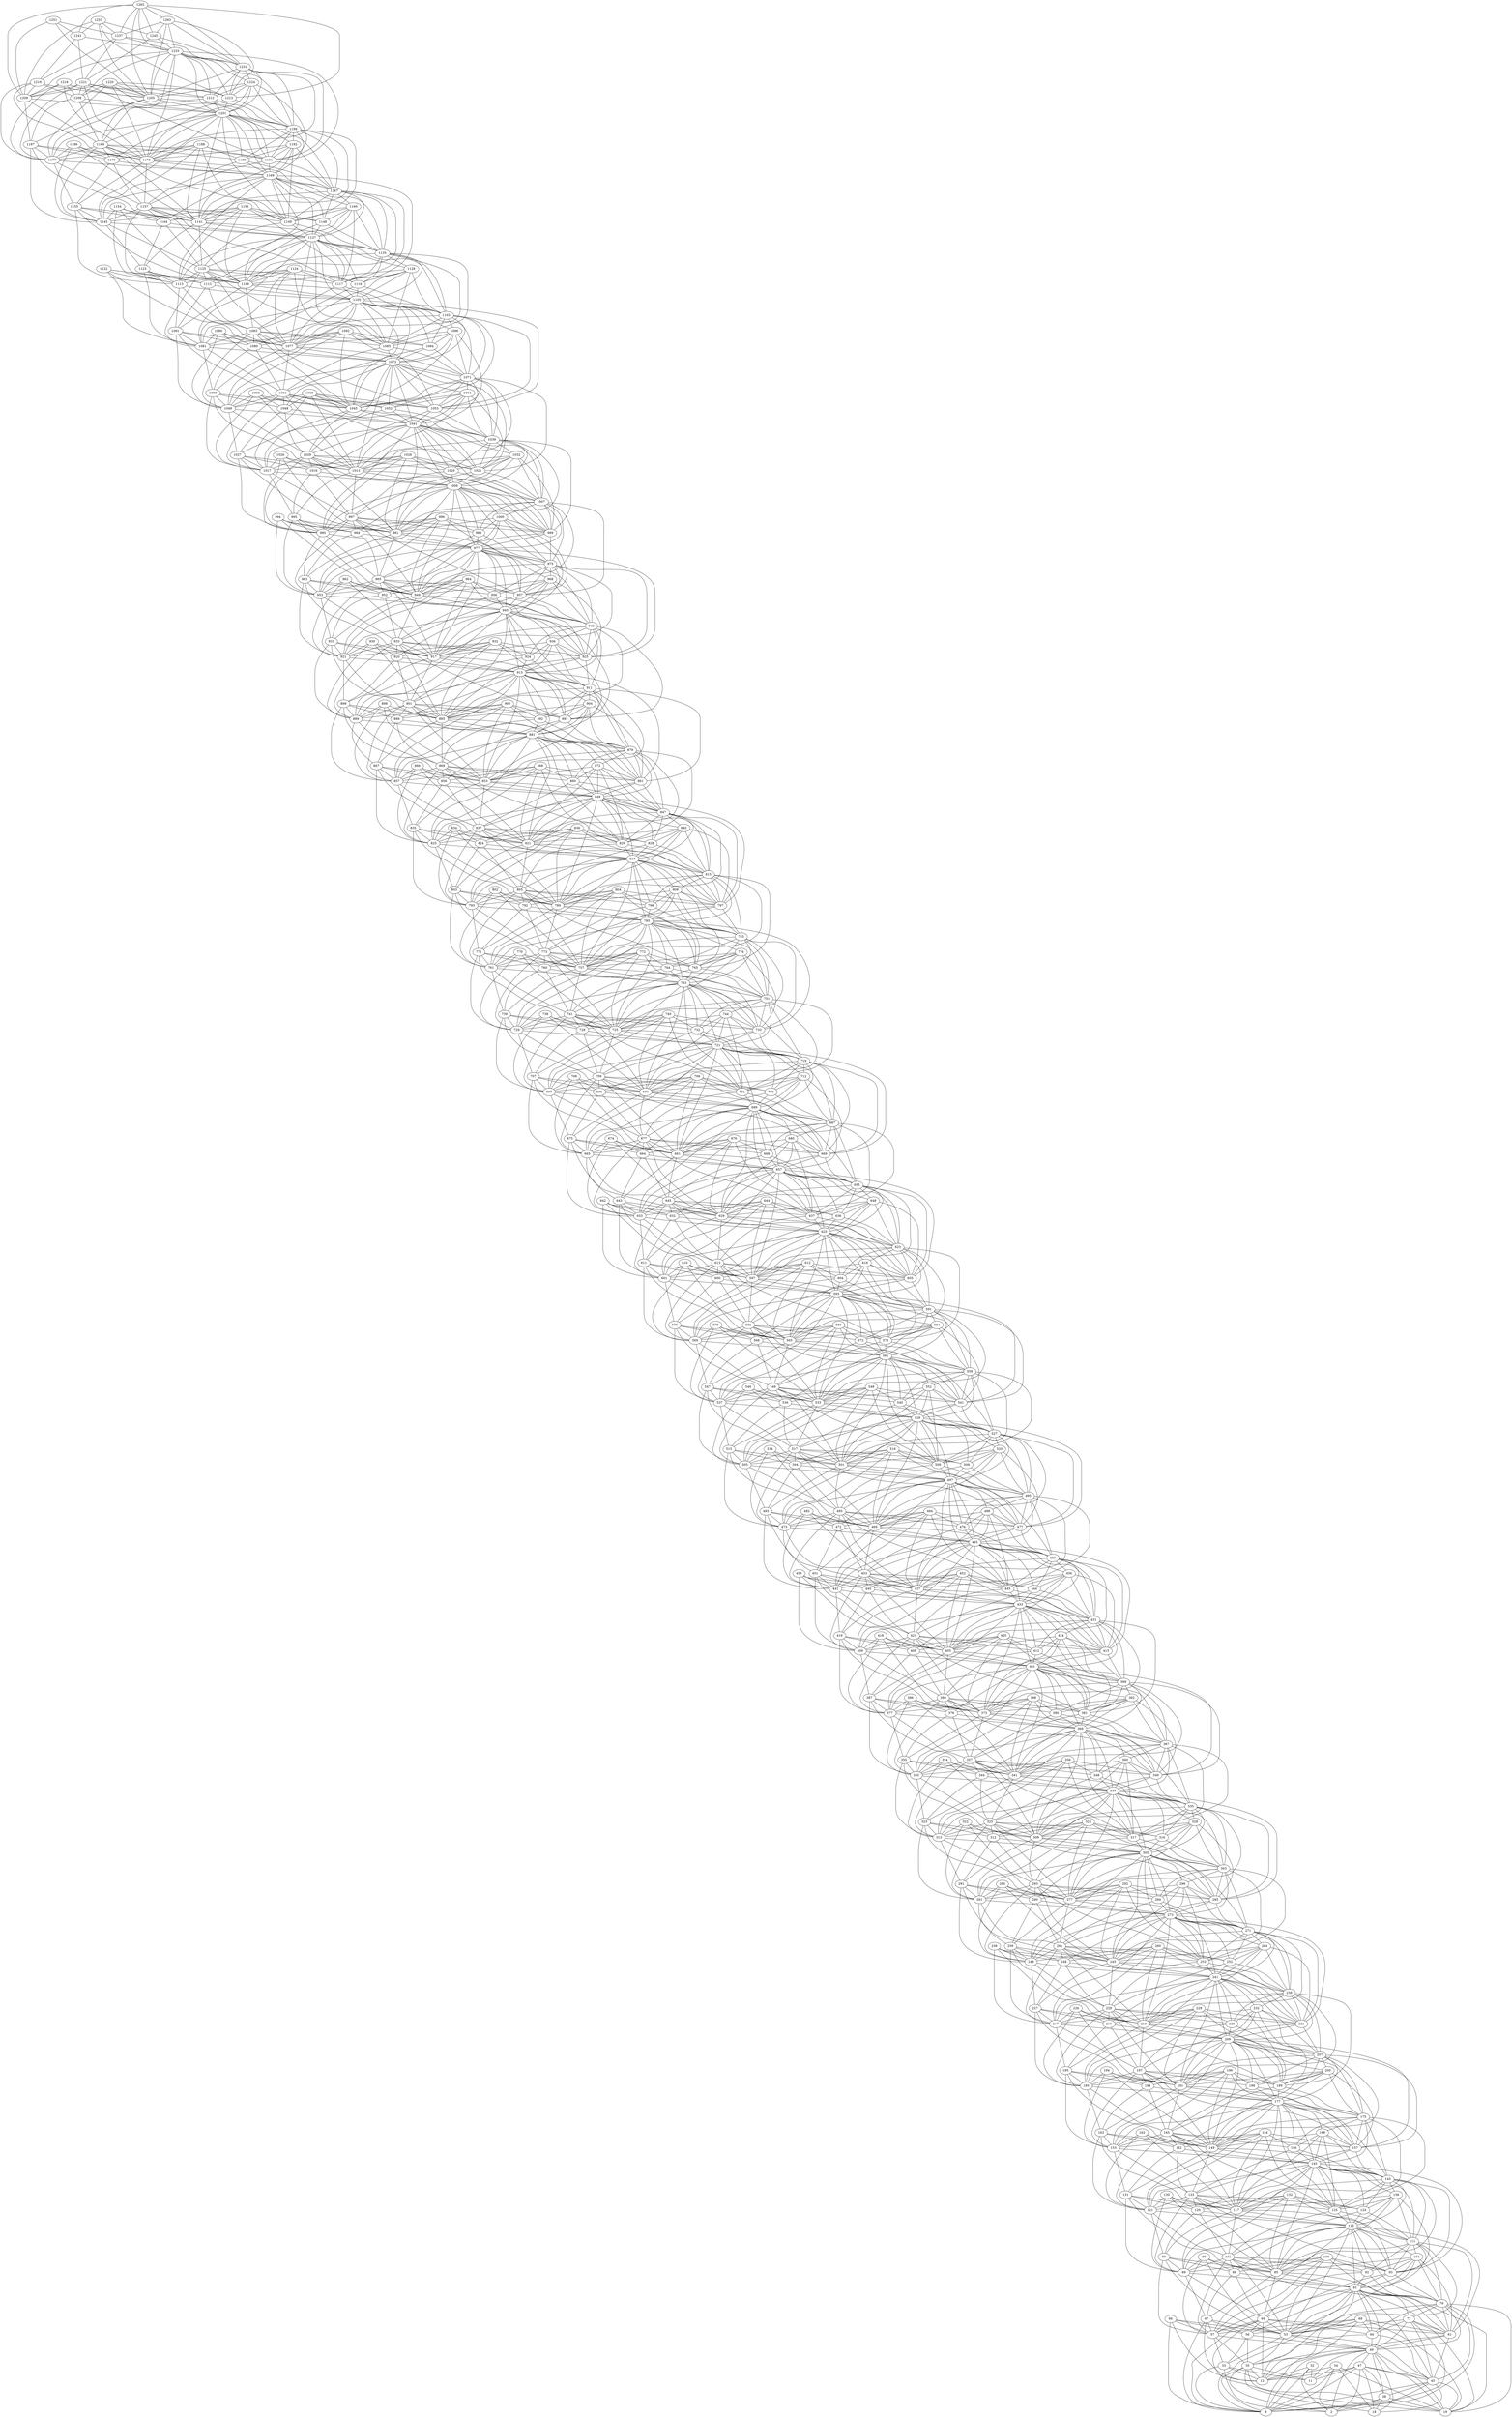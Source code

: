 graph G {
2;

8;

11;

12;

18;

19;

32;

33;

34;

35;

38;

45;

47;

49;

53;

56;

57;

60;

61;

66;

67;

68;

69;

72;

79;

81;

85;

88;

89;

92;

93;

98;

99;

100;

101;

104;

111;

113;

117;

120;

121;

124;

125;

130;

131;

132;

133;

136;

143;

145;

149;

152;

153;

156;

157;

162;

163;

164;

165;

168;

175;

177;

181;

184;

185;

188;

189;

194;

195;

196;

197;

200;

207;

209;

213;

216;

217;

220;

221;

226;

227;

228;

229;

232;

239;

241;

245;

248;

249;

252;

253;

258;

259;

260;

261;

264;

271;

273;

277;

280;

281;

284;

285;

290;

291;

292;

293;

296;

303;

305;

309;

312;

313;

316;

317;

322;

323;

324;

325;

328;

335;

337;

341;

344;

345;

348;

349;

354;

355;

356;

357;

360;

367;

369;

373;

376;

377;

380;

381;

386;

387;

388;

389;

392;

399;

401;

405;

408;

409;

412;

413;

418;

419;

420;

421;

424;

431;

433;

437;

440;

441;

444;

445;

450;

451;

452;

453;

456;

463;

465;

469;

472;

473;

476;

477;

482;

483;

484;

485;

488;

495;

497;

501;

504;

505;

508;

509;

514;

515;

516;

517;

520;

527;

529;

533;

536;

537;

540;

541;

546;

547;

548;

549;

552;

559;

561;

565;

568;

569;

572;

573;

578;

579;

580;

581;

584;

591;

593;

597;

600;

601;

604;

605;

610;

611;

612;

613;

616;

623;

625;

629;

632;

633;

636;

637;

642;

643;

644;

645;

648;

655;

657;

661;

664;

665;

668;

669;

674;

675;

676;

677;

680;

687;

689;

693;

696;

697;

700;

701;

706;

707;

708;

709;

712;

719;

721;

725;

728;

729;

732;

733;

738;

739;

740;

741;

744;

751;

753;

757;

760;

761;

764;

765;

770;

771;

772;

773;

776;

783;

785;

789;

792;

793;

796;

797;

802;

803;

804;

805;

808;

815;

817;

821;

824;

825;

828;

829;

834;

835;

836;

837;

840;

847;

849;

853;

856;

857;

860;

861;

866;

867;

868;

869;

872;

879;

881;

885;

888;

889;

892;

893;

898;

899;

900;

901;

904;

911;

913;

917;

920;

921;

924;

925;

930;

931;

932;

933;

936;

943;

945;

949;

952;

953;

956;

957;

962;

963;

964;

965;

968;

975;

977;

981;

984;

985;

988;

989;

994;

995;

996;

997;

1000;

1007;

1009;

1013;

1016;

1017;

1020;

1021;

1026;

1027;

1028;

1029;

1032;

1039;

1041;

1045;

1048;

1049;

1052;

1053;

1058;

1059;

1060;

1061;

1064;

1071;

1073;

1077;

1080;

1081;

1084;

1085;

1090;

1091;

1092;

1093;

1096;

1103;

1105;

1109;

1112;

1113;

1116;

1117;

1122;

1123;

1124;

1125;

1128;

1135;

1137;

1141;

1144;

1145;

1148;

1149;

1154;

1155;

1156;

1157;

1160;

1167;

1169;

1173;

1176;

1177;

1180;

1181;

1186;

1187;

1188;

1189;

1192;

1199;

1201;

1205;

1208;

1209;

1212;

1213;

1218;

1219;

1220;

1221;

1224;

1231;

1233;

1237;

1241;

1245;

1251;

1253;

1263;

1265;

32 -- 2;

32 -- 8;

32 -- 11;

32 -- 12;

33 -- 2;

33 -- 8;

33 -- 11;

33 -- 12;

34 -- 2;

34 -- 8;

34 -- 11;

34 -- 12;

34 -- 18;

34 -- 19;

35 -- 2;

35 -- 8;

35 -- 11;

35 -- 12;

35 -- 18;

35 -- 19;

38 -- 2;

38 -- 8;

38 -- 18;

38 -- 19;

45 -- 2;

45 -- 8;

45 -- 18;

45 -- 19;

45 -- 38;

47 -- 2;

47 -- 8;

47 -- 11;

47 -- 12;

47 -- 18;

47 -- 19;

47 -- 38;

47 -- 45;

49 -- 2;

49 -- 8;

49 -- 11;

49 -- 12;

49 -- 18;

49 -- 19;

49 -- 38;

49 -- 45;

49 -- 47;

53 -- 33;

53 -- 35;

53 -- 45;

53 -- 49;

56 -- 33;

56 -- 35;

56 -- 49;

57 -- 33;

57 -- 35;

57 -- 49;

60 -- 35;

60 -- 45;

60 -- 49;

61 -- 35;

61 -- 45;

61 -- 49;

66 -- 8;

66 -- 12;

66 -- 53;

66 -- 56;

66 -- 57;

67 -- 8;

67 -- 12;

67 -- 53;

67 -- 56;

67 -- 57;

68 -- 8;

68 -- 12;

68 -- 19;

68 -- 53;

68 -- 56;

68 -- 57;

68 -- 60;

68 -- 61;

69 -- 8;

69 -- 12;

69 -- 19;

69 -- 53;

69 -- 56;

69 -- 57;

69 -- 60;

69 -- 61;

72 -- 8;

72 -- 19;

72 -- 45;

72 -- 49;

72 -- 53;

72 -- 60;

72 -- 61;

79 -- 8;

79 -- 19;

79 -- 45;

79 -- 49;

79 -- 53;

79 -- 60;

79 -- 61;

79 -- 72;

81 -- 8;

81 -- 12;

81 -- 19;

81 -- 45;

81 -- 49;

81 -- 53;

81 -- 56;

81 -- 57;

81 -- 60;

81 -- 61;

81 -- 72;

81 -- 79;

85 -- 67;

85 -- 69;

85 -- 79;

85 -- 81;

88 -- 67;

88 -- 69;

88 -- 81;

89 -- 67;

89 -- 69;

89 -- 81;

92 -- 69;

92 -- 79;

92 -- 81;

93 -- 69;

93 -- 79;

93 -- 81;

98 -- 53;

98 -- 57;

98 -- 85;

98 -- 88;

98 -- 89;

99 -- 53;

99 -- 57;

99 -- 85;

99 -- 88;

99 -- 89;

100 -- 53;

100 -- 57;

100 -- 61;

100 -- 85;

100 -- 88;

100 -- 89;

100 -- 92;

100 -- 93;

101 -- 53;

101 -- 57;

101 -- 61;

101 -- 85;

101 -- 88;

101 -- 89;

101 -- 92;

101 -- 93;

104 -- 53;

104 -- 61;

104 -- 79;

104 -- 81;

104 -- 85;

104 -- 92;

104 -- 93;

111 -- 53;

111 -- 61;

111 -- 79;

111 -- 81;

111 -- 85;

111 -- 92;

111 -- 93;

111 -- 104;

113 -- 53;

113 -- 57;

113 -- 61;

113 -- 79;

113 -- 81;

113 -- 85;

113 -- 88;

113 -- 89;

113 -- 92;

113 -- 93;

113 -- 104;

113 -- 111;

117 -- 99;

117 -- 101;

117 -- 111;

117 -- 113;

120 -- 99;

120 -- 101;

120 -- 113;

121 -- 99;

121 -- 101;

121 -- 113;

124 -- 101;

124 -- 111;

124 -- 113;

125 -- 101;

125 -- 111;

125 -- 113;

130 -- 85;

130 -- 89;

130 -- 117;

130 -- 120;

130 -- 121;

131 -- 85;

131 -- 89;

131 -- 117;

131 -- 120;

131 -- 121;

132 -- 85;

132 -- 89;

132 -- 93;

132 -- 117;

132 -- 120;

132 -- 121;

132 -- 124;

132 -- 125;

133 -- 85;

133 -- 89;

133 -- 93;

133 -- 117;

133 -- 120;

133 -- 121;

133 -- 124;

133 -- 125;

136 -- 85;

136 -- 93;

136 -- 111;

136 -- 113;

136 -- 117;

136 -- 124;

136 -- 125;

143 -- 85;

143 -- 93;

143 -- 111;

143 -- 113;

143 -- 117;

143 -- 124;

143 -- 125;

143 -- 136;

145 -- 85;

145 -- 89;

145 -- 93;

145 -- 111;

145 -- 113;

145 -- 117;

145 -- 120;

145 -- 121;

145 -- 124;

145 -- 125;

145 -- 136;

145 -- 143;

149 -- 131;

149 -- 133;

149 -- 143;

149 -- 145;

152 -- 131;

152 -- 133;

152 -- 145;

153 -- 131;

153 -- 133;

153 -- 145;

156 -- 133;

156 -- 143;

156 -- 145;

157 -- 133;

157 -- 143;

157 -- 145;

162 -- 117;

162 -- 121;

162 -- 149;

162 -- 152;

162 -- 153;

163 -- 117;

163 -- 121;

163 -- 149;

163 -- 152;

163 -- 153;

164 -- 117;

164 -- 121;

164 -- 125;

164 -- 149;

164 -- 152;

164 -- 153;

164 -- 156;

164 -- 157;

165 -- 117;

165 -- 121;

165 -- 125;

165 -- 149;

165 -- 152;

165 -- 153;

165 -- 156;

165 -- 157;

168 -- 117;

168 -- 125;

168 -- 143;

168 -- 145;

168 -- 149;

168 -- 156;

168 -- 157;

175 -- 117;

175 -- 125;

175 -- 143;

175 -- 145;

175 -- 149;

175 -- 156;

175 -- 157;

175 -- 168;

177 -- 117;

177 -- 121;

177 -- 125;

177 -- 143;

177 -- 145;

177 -- 149;

177 -- 152;

177 -- 153;

177 -- 156;

177 -- 157;

177 -- 168;

177 -- 175;

181 -- 163;

181 -- 165;

181 -- 175;

181 -- 177;

184 -- 163;

184 -- 165;

184 -- 177;

185 -- 163;

185 -- 165;

185 -- 177;

188 -- 165;

188 -- 175;

188 -- 177;

189 -- 165;

189 -- 175;

189 -- 177;

194 -- 149;

194 -- 153;

194 -- 181;

194 -- 184;

194 -- 185;

195 -- 149;

195 -- 153;

195 -- 181;

195 -- 184;

195 -- 185;

196 -- 149;

196 -- 153;

196 -- 157;

196 -- 181;

196 -- 184;

196 -- 185;

196 -- 188;

196 -- 189;

197 -- 149;

197 -- 153;

197 -- 157;

197 -- 181;

197 -- 184;

197 -- 185;

197 -- 188;

197 -- 189;

200 -- 149;

200 -- 157;

200 -- 175;

200 -- 177;

200 -- 181;

200 -- 188;

200 -- 189;

207 -- 149;

207 -- 157;

207 -- 175;

207 -- 177;

207 -- 181;

207 -- 188;

207 -- 189;

207 -- 200;

209 -- 149;

209 -- 153;

209 -- 157;

209 -- 175;

209 -- 177;

209 -- 181;

209 -- 184;

209 -- 185;

209 -- 188;

209 -- 189;

209 -- 200;

209 -- 207;

213 -- 195;

213 -- 197;

213 -- 207;

213 -- 209;

216 -- 195;

216 -- 197;

216 -- 209;

217 -- 195;

217 -- 197;

217 -- 209;

220 -- 197;

220 -- 207;

220 -- 209;

221 -- 197;

221 -- 207;

221 -- 209;

226 -- 181;

226 -- 185;

226 -- 213;

226 -- 216;

226 -- 217;

227 -- 181;

227 -- 185;

227 -- 213;

227 -- 216;

227 -- 217;

228 -- 181;

228 -- 185;

228 -- 189;

228 -- 213;

228 -- 216;

228 -- 217;

228 -- 220;

228 -- 221;

229 -- 181;

229 -- 185;

229 -- 189;

229 -- 213;

229 -- 216;

229 -- 217;

229 -- 220;

229 -- 221;

232 -- 181;

232 -- 189;

232 -- 207;

232 -- 209;

232 -- 213;

232 -- 220;

232 -- 221;

239 -- 181;

239 -- 189;

239 -- 207;

239 -- 209;

239 -- 213;

239 -- 220;

239 -- 221;

239 -- 232;

241 -- 181;

241 -- 185;

241 -- 189;

241 -- 207;

241 -- 209;

241 -- 213;

241 -- 216;

241 -- 217;

241 -- 220;

241 -- 221;

241 -- 232;

241 -- 239;

245 -- 227;

245 -- 229;

245 -- 239;

245 -- 241;

248 -- 227;

248 -- 229;

248 -- 241;

249 -- 227;

249 -- 229;

249 -- 241;

252 -- 229;

252 -- 239;

252 -- 241;

253 -- 229;

253 -- 239;

253 -- 241;

258 -- 213;

258 -- 217;

258 -- 245;

258 -- 248;

258 -- 249;

259 -- 213;

259 -- 217;

259 -- 245;

259 -- 248;

259 -- 249;

260 -- 213;

260 -- 217;

260 -- 221;

260 -- 245;

260 -- 248;

260 -- 249;

260 -- 252;

260 -- 253;

261 -- 213;

261 -- 217;

261 -- 221;

261 -- 245;

261 -- 248;

261 -- 249;

261 -- 252;

261 -- 253;

264 -- 213;

264 -- 221;

264 -- 239;

264 -- 241;

264 -- 245;

264 -- 252;

264 -- 253;

271 -- 213;

271 -- 221;

271 -- 239;

271 -- 241;

271 -- 245;

271 -- 252;

271 -- 253;

271 -- 264;

273 -- 213;

273 -- 217;

273 -- 221;

273 -- 239;

273 -- 241;

273 -- 245;

273 -- 248;

273 -- 249;

273 -- 252;

273 -- 253;

273 -- 264;

273 -- 271;

277 -- 259;

277 -- 261;

277 -- 271;

277 -- 273;

280 -- 259;

280 -- 261;

280 -- 273;

281 -- 259;

281 -- 261;

281 -- 273;

284 -- 261;

284 -- 271;

284 -- 273;

285 -- 261;

285 -- 271;

285 -- 273;

290 -- 245;

290 -- 249;

290 -- 277;

290 -- 280;

290 -- 281;

291 -- 245;

291 -- 249;

291 -- 277;

291 -- 280;

291 -- 281;

292 -- 245;

292 -- 249;

292 -- 253;

292 -- 277;

292 -- 280;

292 -- 281;

292 -- 284;

292 -- 285;

293 -- 245;

293 -- 249;

293 -- 253;

293 -- 277;

293 -- 280;

293 -- 281;

293 -- 284;

293 -- 285;

296 -- 245;

296 -- 253;

296 -- 271;

296 -- 273;

296 -- 277;

296 -- 284;

296 -- 285;

303 -- 245;

303 -- 253;

303 -- 271;

303 -- 273;

303 -- 277;

303 -- 284;

303 -- 285;

303 -- 296;

305 -- 245;

305 -- 249;

305 -- 253;

305 -- 271;

305 -- 273;

305 -- 277;

305 -- 280;

305 -- 281;

305 -- 284;

305 -- 285;

305 -- 296;

305 -- 303;

309 -- 291;

309 -- 293;

309 -- 303;

309 -- 305;

312 -- 291;

312 -- 293;

312 -- 305;

313 -- 291;

313 -- 293;

313 -- 305;

316 -- 293;

316 -- 303;

316 -- 305;

317 -- 293;

317 -- 303;

317 -- 305;

322 -- 277;

322 -- 281;

322 -- 309;

322 -- 312;

322 -- 313;

323 -- 277;

323 -- 281;

323 -- 309;

323 -- 312;

323 -- 313;

324 -- 277;

324 -- 281;

324 -- 285;

324 -- 309;

324 -- 312;

324 -- 313;

324 -- 316;

324 -- 317;

325 -- 277;

325 -- 281;

325 -- 285;

325 -- 309;

325 -- 312;

325 -- 313;

325 -- 316;

325 -- 317;

328 -- 277;

328 -- 285;

328 -- 303;

328 -- 305;

328 -- 309;

328 -- 316;

328 -- 317;

335 -- 277;

335 -- 285;

335 -- 303;

335 -- 305;

335 -- 309;

335 -- 316;

335 -- 317;

335 -- 328;

337 -- 277;

337 -- 281;

337 -- 285;

337 -- 303;

337 -- 305;

337 -- 309;

337 -- 312;

337 -- 313;

337 -- 316;

337 -- 317;

337 -- 328;

337 -- 335;

341 -- 323;

341 -- 325;

341 -- 335;

341 -- 337;

344 -- 323;

344 -- 325;

344 -- 337;

345 -- 323;

345 -- 325;

345 -- 337;

348 -- 325;

348 -- 335;

348 -- 337;

349 -- 325;

349 -- 335;

349 -- 337;

354 -- 309;

354 -- 313;

354 -- 341;

354 -- 344;

354 -- 345;

355 -- 309;

355 -- 313;

355 -- 341;

355 -- 344;

355 -- 345;

356 -- 309;

356 -- 313;

356 -- 317;

356 -- 341;

356 -- 344;

356 -- 345;

356 -- 348;

356 -- 349;

357 -- 309;

357 -- 313;

357 -- 317;

357 -- 341;

357 -- 344;

357 -- 345;

357 -- 348;

357 -- 349;

360 -- 309;

360 -- 317;

360 -- 335;

360 -- 337;

360 -- 341;

360 -- 348;

360 -- 349;

367 -- 309;

367 -- 317;

367 -- 335;

367 -- 337;

367 -- 341;

367 -- 348;

367 -- 349;

367 -- 360;

369 -- 309;

369 -- 313;

369 -- 317;

369 -- 335;

369 -- 337;

369 -- 341;

369 -- 344;

369 -- 345;

369 -- 348;

369 -- 349;

369 -- 360;

369 -- 367;

373 -- 355;

373 -- 357;

373 -- 367;

373 -- 369;

376 -- 355;

376 -- 357;

376 -- 369;

377 -- 355;

377 -- 357;

377 -- 369;

380 -- 357;

380 -- 367;

380 -- 369;

381 -- 357;

381 -- 367;

381 -- 369;

386 -- 341;

386 -- 345;

386 -- 373;

386 -- 376;

386 -- 377;

387 -- 341;

387 -- 345;

387 -- 373;

387 -- 376;

387 -- 377;

388 -- 341;

388 -- 345;

388 -- 349;

388 -- 373;

388 -- 376;

388 -- 377;

388 -- 380;

388 -- 381;

389 -- 341;

389 -- 345;

389 -- 349;

389 -- 373;

389 -- 376;

389 -- 377;

389 -- 380;

389 -- 381;

392 -- 341;

392 -- 349;

392 -- 367;

392 -- 369;

392 -- 373;

392 -- 380;

392 -- 381;

399 -- 341;

399 -- 349;

399 -- 367;

399 -- 369;

399 -- 373;

399 -- 380;

399 -- 381;

399 -- 392;

401 -- 341;

401 -- 345;

401 -- 349;

401 -- 367;

401 -- 369;

401 -- 373;

401 -- 376;

401 -- 377;

401 -- 380;

401 -- 381;

401 -- 392;

401 -- 399;

405 -- 387;

405 -- 389;

405 -- 399;

405 -- 401;

408 -- 387;

408 -- 389;

408 -- 401;

409 -- 387;

409 -- 389;

409 -- 401;

412 -- 389;

412 -- 399;

412 -- 401;

413 -- 389;

413 -- 399;

413 -- 401;

418 -- 373;

418 -- 377;

418 -- 405;

418 -- 408;

418 -- 409;

419 -- 373;

419 -- 377;

419 -- 405;

419 -- 408;

419 -- 409;

420 -- 373;

420 -- 377;

420 -- 381;

420 -- 405;

420 -- 408;

420 -- 409;

420 -- 412;

420 -- 413;

421 -- 373;

421 -- 377;

421 -- 381;

421 -- 405;

421 -- 408;

421 -- 409;

421 -- 412;

421 -- 413;

424 -- 373;

424 -- 381;

424 -- 399;

424 -- 401;

424 -- 405;

424 -- 412;

424 -- 413;

431 -- 373;

431 -- 381;

431 -- 399;

431 -- 401;

431 -- 405;

431 -- 412;

431 -- 413;

431 -- 424;

433 -- 373;

433 -- 377;

433 -- 381;

433 -- 399;

433 -- 401;

433 -- 405;

433 -- 408;

433 -- 409;

433 -- 412;

433 -- 413;

433 -- 424;

433 -- 431;

437 -- 419;

437 -- 421;

437 -- 431;

437 -- 433;

440 -- 419;

440 -- 421;

440 -- 433;

441 -- 419;

441 -- 421;

441 -- 433;

444 -- 421;

444 -- 431;

444 -- 433;

445 -- 421;

445 -- 431;

445 -- 433;

450 -- 405;

450 -- 409;

450 -- 437;

450 -- 440;

450 -- 441;

451 -- 405;

451 -- 409;

451 -- 437;

451 -- 440;

451 -- 441;

452 -- 405;

452 -- 409;

452 -- 413;

452 -- 437;

452 -- 440;

452 -- 441;

452 -- 444;

452 -- 445;

453 -- 405;

453 -- 409;

453 -- 413;

453 -- 437;

453 -- 440;

453 -- 441;

453 -- 444;

453 -- 445;

456 -- 405;

456 -- 413;

456 -- 431;

456 -- 433;

456 -- 437;

456 -- 444;

456 -- 445;

463 -- 405;

463 -- 413;

463 -- 431;

463 -- 433;

463 -- 437;

463 -- 444;

463 -- 445;

463 -- 456;

465 -- 405;

465 -- 409;

465 -- 413;

465 -- 431;

465 -- 433;

465 -- 437;

465 -- 440;

465 -- 441;

465 -- 444;

465 -- 445;

465 -- 456;

465 -- 463;

469 -- 451;

469 -- 453;

469 -- 463;

469 -- 465;

472 -- 451;

472 -- 453;

472 -- 465;

473 -- 451;

473 -- 453;

473 -- 465;

476 -- 453;

476 -- 463;

476 -- 465;

477 -- 453;

477 -- 463;

477 -- 465;

482 -- 437;

482 -- 441;

482 -- 469;

482 -- 472;

482 -- 473;

483 -- 437;

483 -- 441;

483 -- 469;

483 -- 472;

483 -- 473;

484 -- 437;

484 -- 441;

484 -- 445;

484 -- 469;

484 -- 472;

484 -- 473;

484 -- 476;

484 -- 477;

485 -- 437;

485 -- 441;

485 -- 445;

485 -- 469;

485 -- 472;

485 -- 473;

485 -- 476;

485 -- 477;

488 -- 437;

488 -- 445;

488 -- 463;

488 -- 465;

488 -- 469;

488 -- 476;

488 -- 477;

495 -- 437;

495 -- 445;

495 -- 463;

495 -- 465;

495 -- 469;

495 -- 476;

495 -- 477;

495 -- 488;

497 -- 437;

497 -- 441;

497 -- 445;

497 -- 463;

497 -- 465;

497 -- 469;

497 -- 472;

497 -- 473;

497 -- 476;

497 -- 477;

497 -- 488;

497 -- 495;

501 -- 483;

501 -- 485;

501 -- 495;

501 -- 497;

504 -- 483;

504 -- 485;

504 -- 497;

505 -- 483;

505 -- 485;

505 -- 497;

508 -- 485;

508 -- 495;

508 -- 497;

509 -- 485;

509 -- 495;

509 -- 497;

514 -- 469;

514 -- 473;

514 -- 501;

514 -- 504;

514 -- 505;

515 -- 469;

515 -- 473;

515 -- 501;

515 -- 504;

515 -- 505;

516 -- 469;

516 -- 473;

516 -- 477;

516 -- 501;

516 -- 504;

516 -- 505;

516 -- 508;

516 -- 509;

517 -- 469;

517 -- 473;

517 -- 477;

517 -- 501;

517 -- 504;

517 -- 505;

517 -- 508;

517 -- 509;

520 -- 469;

520 -- 477;

520 -- 495;

520 -- 497;

520 -- 501;

520 -- 508;

520 -- 509;

527 -- 469;

527 -- 477;

527 -- 495;

527 -- 497;

527 -- 501;

527 -- 508;

527 -- 509;

527 -- 520;

529 -- 469;

529 -- 473;

529 -- 477;

529 -- 495;

529 -- 497;

529 -- 501;

529 -- 504;

529 -- 505;

529 -- 508;

529 -- 509;

529 -- 520;

529 -- 527;

533 -- 515;

533 -- 517;

533 -- 527;

533 -- 529;

536 -- 515;

536 -- 517;

536 -- 529;

537 -- 515;

537 -- 517;

537 -- 529;

540 -- 517;

540 -- 527;

540 -- 529;

541 -- 517;

541 -- 527;

541 -- 529;

546 -- 501;

546 -- 505;

546 -- 533;

546 -- 536;

546 -- 537;

547 -- 501;

547 -- 505;

547 -- 533;

547 -- 536;

547 -- 537;

548 -- 501;

548 -- 505;

548 -- 509;

548 -- 533;

548 -- 536;

548 -- 537;

548 -- 540;

548 -- 541;

549 -- 501;

549 -- 505;

549 -- 509;

549 -- 533;

549 -- 536;

549 -- 537;

549 -- 540;

549 -- 541;

552 -- 501;

552 -- 509;

552 -- 527;

552 -- 529;

552 -- 533;

552 -- 540;

552 -- 541;

559 -- 501;

559 -- 509;

559 -- 527;

559 -- 529;

559 -- 533;

559 -- 540;

559 -- 541;

559 -- 552;

561 -- 501;

561 -- 505;

561 -- 509;

561 -- 527;

561 -- 529;

561 -- 533;

561 -- 536;

561 -- 537;

561 -- 540;

561 -- 541;

561 -- 552;

561 -- 559;

565 -- 547;

565 -- 549;

565 -- 559;

565 -- 561;

568 -- 547;

568 -- 549;

568 -- 561;

569 -- 547;

569 -- 549;

569 -- 561;

572 -- 549;

572 -- 559;

572 -- 561;

573 -- 549;

573 -- 559;

573 -- 561;

578 -- 533;

578 -- 537;

578 -- 565;

578 -- 568;

578 -- 569;

579 -- 533;

579 -- 537;

579 -- 565;

579 -- 568;

579 -- 569;

580 -- 533;

580 -- 537;

580 -- 541;

580 -- 565;

580 -- 568;

580 -- 569;

580 -- 572;

580 -- 573;

581 -- 533;

581 -- 537;

581 -- 541;

581 -- 565;

581 -- 568;

581 -- 569;

581 -- 572;

581 -- 573;

584 -- 533;

584 -- 541;

584 -- 559;

584 -- 561;

584 -- 565;

584 -- 572;

584 -- 573;

591 -- 533;

591 -- 541;

591 -- 559;

591 -- 561;

591 -- 565;

591 -- 572;

591 -- 573;

591 -- 584;

593 -- 533;

593 -- 537;

593 -- 541;

593 -- 559;

593 -- 561;

593 -- 565;

593 -- 568;

593 -- 569;

593 -- 572;

593 -- 573;

593 -- 584;

593 -- 591;

597 -- 579;

597 -- 581;

597 -- 591;

597 -- 593;

600 -- 579;

600 -- 581;

600 -- 593;

601 -- 579;

601 -- 581;

601 -- 593;

604 -- 581;

604 -- 591;

604 -- 593;

605 -- 581;

605 -- 591;

605 -- 593;

610 -- 565;

610 -- 569;

610 -- 597;

610 -- 600;

610 -- 601;

611 -- 565;

611 -- 569;

611 -- 597;

611 -- 600;

611 -- 601;

612 -- 565;

612 -- 569;

612 -- 573;

612 -- 597;

612 -- 600;

612 -- 601;

612 -- 604;

612 -- 605;

613 -- 565;

613 -- 569;

613 -- 573;

613 -- 597;

613 -- 600;

613 -- 601;

613 -- 604;

613 -- 605;

616 -- 565;

616 -- 573;

616 -- 591;

616 -- 593;

616 -- 597;

616 -- 604;

616 -- 605;

623 -- 565;

623 -- 573;

623 -- 591;

623 -- 593;

623 -- 597;

623 -- 604;

623 -- 605;

623 -- 616;

625 -- 565;

625 -- 569;

625 -- 573;

625 -- 591;

625 -- 593;

625 -- 597;

625 -- 600;

625 -- 601;

625 -- 604;

625 -- 605;

625 -- 616;

625 -- 623;

629 -- 611;

629 -- 613;

629 -- 623;

629 -- 625;

632 -- 611;

632 -- 613;

632 -- 625;

633 -- 611;

633 -- 613;

633 -- 625;

636 -- 613;

636 -- 623;

636 -- 625;

637 -- 613;

637 -- 623;

637 -- 625;

642 -- 597;

642 -- 601;

642 -- 629;

642 -- 632;

642 -- 633;

643 -- 597;

643 -- 601;

643 -- 629;

643 -- 632;

643 -- 633;

644 -- 597;

644 -- 601;

644 -- 605;

644 -- 629;

644 -- 632;

644 -- 633;

644 -- 636;

644 -- 637;

645 -- 597;

645 -- 601;

645 -- 605;

645 -- 629;

645 -- 632;

645 -- 633;

645 -- 636;

645 -- 637;

648 -- 597;

648 -- 605;

648 -- 623;

648 -- 625;

648 -- 629;

648 -- 636;

648 -- 637;

655 -- 597;

655 -- 605;

655 -- 623;

655 -- 625;

655 -- 629;

655 -- 636;

655 -- 637;

655 -- 648;

657 -- 597;

657 -- 601;

657 -- 605;

657 -- 623;

657 -- 625;

657 -- 629;

657 -- 632;

657 -- 633;

657 -- 636;

657 -- 637;

657 -- 648;

657 -- 655;

661 -- 643;

661 -- 645;

661 -- 655;

661 -- 657;

664 -- 643;

664 -- 645;

664 -- 657;

665 -- 643;

665 -- 645;

665 -- 657;

668 -- 645;

668 -- 655;

668 -- 657;

669 -- 645;

669 -- 655;

669 -- 657;

674 -- 629;

674 -- 633;

674 -- 661;

674 -- 664;

674 -- 665;

675 -- 629;

675 -- 633;

675 -- 661;

675 -- 664;

675 -- 665;

676 -- 629;

676 -- 633;

676 -- 637;

676 -- 661;

676 -- 664;

676 -- 665;

676 -- 668;

676 -- 669;

677 -- 629;

677 -- 633;

677 -- 637;

677 -- 661;

677 -- 664;

677 -- 665;

677 -- 668;

677 -- 669;

680 -- 629;

680 -- 637;

680 -- 655;

680 -- 657;

680 -- 661;

680 -- 668;

680 -- 669;

687 -- 629;

687 -- 637;

687 -- 655;

687 -- 657;

687 -- 661;

687 -- 668;

687 -- 669;

687 -- 680;

689 -- 629;

689 -- 633;

689 -- 637;

689 -- 655;

689 -- 657;

689 -- 661;

689 -- 664;

689 -- 665;

689 -- 668;

689 -- 669;

689 -- 680;

689 -- 687;

693 -- 675;

693 -- 677;

693 -- 687;

693 -- 689;

696 -- 675;

696 -- 677;

696 -- 689;

697 -- 675;

697 -- 677;

697 -- 689;

700 -- 677;

700 -- 687;

700 -- 689;

701 -- 677;

701 -- 687;

701 -- 689;

706 -- 661;

706 -- 665;

706 -- 693;

706 -- 696;

706 -- 697;

707 -- 661;

707 -- 665;

707 -- 693;

707 -- 696;

707 -- 697;

708 -- 661;

708 -- 665;

708 -- 669;

708 -- 693;

708 -- 696;

708 -- 697;

708 -- 700;

708 -- 701;

709 -- 661;

709 -- 665;

709 -- 669;

709 -- 693;

709 -- 696;

709 -- 697;

709 -- 700;

709 -- 701;

712 -- 661;

712 -- 669;

712 -- 687;

712 -- 689;

712 -- 693;

712 -- 700;

712 -- 701;

719 -- 661;

719 -- 669;

719 -- 687;

719 -- 689;

719 -- 693;

719 -- 700;

719 -- 701;

719 -- 712;

721 -- 661;

721 -- 665;

721 -- 669;

721 -- 687;

721 -- 689;

721 -- 693;

721 -- 696;

721 -- 697;

721 -- 700;

721 -- 701;

721 -- 712;

721 -- 719;

725 -- 707;

725 -- 709;

725 -- 719;

725 -- 721;

728 -- 707;

728 -- 709;

728 -- 721;

729 -- 707;

729 -- 709;

729 -- 721;

732 -- 709;

732 -- 719;

732 -- 721;

733 -- 709;

733 -- 719;

733 -- 721;

738 -- 693;

738 -- 697;

738 -- 725;

738 -- 728;

738 -- 729;

739 -- 693;

739 -- 697;

739 -- 725;

739 -- 728;

739 -- 729;

740 -- 693;

740 -- 697;

740 -- 701;

740 -- 725;

740 -- 728;

740 -- 729;

740 -- 732;

740 -- 733;

741 -- 693;

741 -- 697;

741 -- 701;

741 -- 725;

741 -- 728;

741 -- 729;

741 -- 732;

741 -- 733;

744 -- 693;

744 -- 701;

744 -- 719;

744 -- 721;

744 -- 725;

744 -- 732;

744 -- 733;

751 -- 693;

751 -- 701;

751 -- 719;

751 -- 721;

751 -- 725;

751 -- 732;

751 -- 733;

751 -- 744;

753 -- 693;

753 -- 697;

753 -- 701;

753 -- 719;

753 -- 721;

753 -- 725;

753 -- 728;

753 -- 729;

753 -- 732;

753 -- 733;

753 -- 744;

753 -- 751;

757 -- 739;

757 -- 741;

757 -- 751;

757 -- 753;

760 -- 739;

760 -- 741;

760 -- 753;

761 -- 739;

761 -- 741;

761 -- 753;

764 -- 741;

764 -- 751;

764 -- 753;

765 -- 741;

765 -- 751;

765 -- 753;

770 -- 725;

770 -- 729;

770 -- 757;

770 -- 760;

770 -- 761;

771 -- 725;

771 -- 729;

771 -- 757;

771 -- 760;

771 -- 761;

772 -- 725;

772 -- 729;

772 -- 733;

772 -- 757;

772 -- 760;

772 -- 761;

772 -- 764;

772 -- 765;

773 -- 725;

773 -- 729;

773 -- 733;

773 -- 757;

773 -- 760;

773 -- 761;

773 -- 764;

773 -- 765;

776 -- 725;

776 -- 733;

776 -- 751;

776 -- 753;

776 -- 757;

776 -- 764;

776 -- 765;

783 -- 725;

783 -- 733;

783 -- 751;

783 -- 753;

783 -- 757;

783 -- 764;

783 -- 765;

783 -- 776;

785 -- 725;

785 -- 729;

785 -- 733;

785 -- 751;

785 -- 753;

785 -- 757;

785 -- 760;

785 -- 761;

785 -- 764;

785 -- 765;

785 -- 776;

785 -- 783;

789 -- 771;

789 -- 773;

789 -- 783;

789 -- 785;

792 -- 771;

792 -- 773;

792 -- 785;

793 -- 771;

793 -- 773;

793 -- 785;

796 -- 773;

796 -- 783;

796 -- 785;

797 -- 773;

797 -- 783;

797 -- 785;

802 -- 757;

802 -- 761;

802 -- 789;

802 -- 792;

802 -- 793;

803 -- 757;

803 -- 761;

803 -- 789;

803 -- 792;

803 -- 793;

804 -- 757;

804 -- 761;

804 -- 765;

804 -- 789;

804 -- 792;

804 -- 793;

804 -- 796;

804 -- 797;

805 -- 757;

805 -- 761;

805 -- 765;

805 -- 789;

805 -- 792;

805 -- 793;

805 -- 796;

805 -- 797;

808 -- 757;

808 -- 765;

808 -- 783;

808 -- 785;

808 -- 789;

808 -- 796;

808 -- 797;

815 -- 757;

815 -- 765;

815 -- 783;

815 -- 785;

815 -- 789;

815 -- 796;

815 -- 797;

815 -- 808;

817 -- 757;

817 -- 761;

817 -- 765;

817 -- 783;

817 -- 785;

817 -- 789;

817 -- 792;

817 -- 793;

817 -- 796;

817 -- 797;

817 -- 808;

817 -- 815;

821 -- 803;

821 -- 805;

821 -- 815;

821 -- 817;

824 -- 803;

824 -- 805;

824 -- 817;

825 -- 803;

825 -- 805;

825 -- 817;

828 -- 805;

828 -- 815;

828 -- 817;

829 -- 805;

829 -- 815;

829 -- 817;

834 -- 789;

834 -- 793;

834 -- 821;

834 -- 824;

834 -- 825;

835 -- 789;

835 -- 793;

835 -- 821;

835 -- 824;

835 -- 825;

836 -- 789;

836 -- 793;

836 -- 797;

836 -- 821;

836 -- 824;

836 -- 825;

836 -- 828;

836 -- 829;

837 -- 789;

837 -- 793;

837 -- 797;

837 -- 821;

837 -- 824;

837 -- 825;

837 -- 828;

837 -- 829;

840 -- 789;

840 -- 797;

840 -- 815;

840 -- 817;

840 -- 821;

840 -- 828;

840 -- 829;

847 -- 789;

847 -- 797;

847 -- 815;

847 -- 817;

847 -- 821;

847 -- 828;

847 -- 829;

847 -- 840;

849 -- 789;

849 -- 793;

849 -- 797;

849 -- 815;

849 -- 817;

849 -- 821;

849 -- 824;

849 -- 825;

849 -- 828;

849 -- 829;

849 -- 840;

849 -- 847;

853 -- 835;

853 -- 837;

853 -- 847;

853 -- 849;

856 -- 835;

856 -- 837;

856 -- 849;

857 -- 835;

857 -- 837;

857 -- 849;

860 -- 837;

860 -- 847;

860 -- 849;

861 -- 837;

861 -- 847;

861 -- 849;

866 -- 821;

866 -- 825;

866 -- 853;

866 -- 856;

866 -- 857;

867 -- 821;

867 -- 825;

867 -- 853;

867 -- 856;

867 -- 857;

868 -- 821;

868 -- 825;

868 -- 829;

868 -- 853;

868 -- 856;

868 -- 857;

868 -- 860;

868 -- 861;

869 -- 821;

869 -- 825;

869 -- 829;

869 -- 853;

869 -- 856;

869 -- 857;

869 -- 860;

869 -- 861;

872 -- 821;

872 -- 829;

872 -- 847;

872 -- 849;

872 -- 853;

872 -- 860;

872 -- 861;

879 -- 821;

879 -- 829;

879 -- 847;

879 -- 849;

879 -- 853;

879 -- 860;

879 -- 861;

879 -- 872;

881 -- 821;

881 -- 825;

881 -- 829;

881 -- 847;

881 -- 849;

881 -- 853;

881 -- 856;

881 -- 857;

881 -- 860;

881 -- 861;

881 -- 872;

881 -- 879;

885 -- 867;

885 -- 869;

885 -- 879;

885 -- 881;

888 -- 867;

888 -- 869;

888 -- 881;

889 -- 867;

889 -- 869;

889 -- 881;

892 -- 869;

892 -- 879;

892 -- 881;

893 -- 869;

893 -- 879;

893 -- 881;

898 -- 853;

898 -- 857;

898 -- 885;

898 -- 888;

898 -- 889;

899 -- 853;

899 -- 857;

899 -- 885;

899 -- 888;

899 -- 889;

900 -- 853;

900 -- 857;

900 -- 861;

900 -- 885;

900 -- 888;

900 -- 889;

900 -- 892;

900 -- 893;

901 -- 853;

901 -- 857;

901 -- 861;

901 -- 885;

901 -- 888;

901 -- 889;

901 -- 892;

901 -- 893;

904 -- 853;

904 -- 861;

904 -- 879;

904 -- 881;

904 -- 885;

904 -- 892;

904 -- 893;

911 -- 853;

911 -- 861;

911 -- 879;

911 -- 881;

911 -- 885;

911 -- 892;

911 -- 893;

911 -- 904;

913 -- 853;

913 -- 857;

913 -- 861;

913 -- 879;

913 -- 881;

913 -- 885;

913 -- 888;

913 -- 889;

913 -- 892;

913 -- 893;

913 -- 904;

913 -- 911;

917 -- 899;

917 -- 901;

917 -- 911;

917 -- 913;

920 -- 899;

920 -- 901;

920 -- 913;

921 -- 899;

921 -- 901;

921 -- 913;

924 -- 901;

924 -- 911;

924 -- 913;

925 -- 901;

925 -- 911;

925 -- 913;

930 -- 885;

930 -- 889;

930 -- 917;

930 -- 920;

930 -- 921;

931 -- 885;

931 -- 889;

931 -- 917;

931 -- 920;

931 -- 921;

932 -- 885;

932 -- 889;

932 -- 893;

932 -- 917;

932 -- 920;

932 -- 921;

932 -- 924;

932 -- 925;

933 -- 885;

933 -- 889;

933 -- 893;

933 -- 917;

933 -- 920;

933 -- 921;

933 -- 924;

933 -- 925;

936 -- 885;

936 -- 893;

936 -- 911;

936 -- 913;

936 -- 917;

936 -- 924;

936 -- 925;

943 -- 885;

943 -- 893;

943 -- 911;

943 -- 913;

943 -- 917;

943 -- 924;

943 -- 925;

943 -- 936;

945 -- 885;

945 -- 889;

945 -- 893;

945 -- 911;

945 -- 913;

945 -- 917;

945 -- 920;

945 -- 921;

945 -- 924;

945 -- 925;

945 -- 936;

945 -- 943;

949 -- 931;

949 -- 933;

949 -- 943;

949 -- 945;

952 -- 931;

952 -- 933;

952 -- 945;

953 -- 931;

953 -- 933;

953 -- 945;

956 -- 933;

956 -- 943;

956 -- 945;

957 -- 933;

957 -- 943;

957 -- 945;

962 -- 917;

962 -- 921;

962 -- 949;

962 -- 952;

962 -- 953;

963 -- 917;

963 -- 921;

963 -- 949;

963 -- 952;

963 -- 953;

964 -- 917;

964 -- 921;

964 -- 925;

964 -- 949;

964 -- 952;

964 -- 953;

964 -- 956;

964 -- 957;

965 -- 917;

965 -- 921;

965 -- 925;

965 -- 949;

965 -- 952;

965 -- 953;

965 -- 956;

965 -- 957;

968 -- 917;

968 -- 925;

968 -- 943;

968 -- 945;

968 -- 949;

968 -- 956;

968 -- 957;

975 -- 917;

975 -- 925;

975 -- 943;

975 -- 945;

975 -- 949;

975 -- 956;

975 -- 957;

975 -- 968;

977 -- 917;

977 -- 921;

977 -- 925;

977 -- 943;

977 -- 945;

977 -- 949;

977 -- 952;

977 -- 953;

977 -- 956;

977 -- 957;

977 -- 968;

977 -- 975;

981 -- 963;

981 -- 965;

981 -- 975;

981 -- 977;

984 -- 963;

984 -- 965;

984 -- 977;

985 -- 963;

985 -- 965;

985 -- 977;

988 -- 965;

988 -- 975;

988 -- 977;

989 -- 965;

989 -- 975;

989 -- 977;

994 -- 949;

994 -- 953;

994 -- 981;

994 -- 984;

994 -- 985;

995 -- 949;

995 -- 953;

995 -- 981;

995 -- 984;

995 -- 985;

996 -- 949;

996 -- 953;

996 -- 957;

996 -- 981;

996 -- 984;

996 -- 985;

996 -- 988;

996 -- 989;

997 -- 949;

997 -- 953;

997 -- 957;

997 -- 981;

997 -- 984;

997 -- 985;

997 -- 988;

997 -- 989;

1000 -- 949;

1000 -- 957;

1000 -- 975;

1000 -- 977;

1000 -- 981;

1000 -- 988;

1000 -- 989;

1007 -- 949;

1007 -- 957;

1007 -- 975;

1007 -- 977;

1007 -- 981;

1007 -- 988;

1007 -- 989;

1007 -- 1000;

1009 -- 949;

1009 -- 953;

1009 -- 957;

1009 -- 975;

1009 -- 977;

1009 -- 981;

1009 -- 984;

1009 -- 985;

1009 -- 988;

1009 -- 989;

1009 -- 1000;

1009 -- 1007;

1013 -- 995;

1013 -- 997;

1013 -- 1007;

1013 -- 1009;

1016 -- 995;

1016 -- 997;

1016 -- 1009;

1017 -- 995;

1017 -- 997;

1017 -- 1009;

1020 -- 997;

1020 -- 1007;

1020 -- 1009;

1021 -- 997;

1021 -- 1007;

1021 -- 1009;

1026 -- 981;

1026 -- 985;

1026 -- 1013;

1026 -- 1016;

1026 -- 1017;

1027 -- 981;

1027 -- 985;

1027 -- 1013;

1027 -- 1016;

1027 -- 1017;

1028 -- 981;

1028 -- 985;

1028 -- 989;

1028 -- 1013;

1028 -- 1016;

1028 -- 1017;

1028 -- 1020;

1028 -- 1021;

1029 -- 981;

1029 -- 985;

1029 -- 989;

1029 -- 1013;

1029 -- 1016;

1029 -- 1017;

1029 -- 1020;

1029 -- 1021;

1032 -- 981;

1032 -- 989;

1032 -- 1007;

1032 -- 1009;

1032 -- 1013;

1032 -- 1020;

1032 -- 1021;

1039 -- 981;

1039 -- 989;

1039 -- 1007;

1039 -- 1009;

1039 -- 1013;

1039 -- 1020;

1039 -- 1021;

1039 -- 1032;

1041 -- 981;

1041 -- 985;

1041 -- 989;

1041 -- 1007;

1041 -- 1009;

1041 -- 1013;

1041 -- 1016;

1041 -- 1017;

1041 -- 1020;

1041 -- 1021;

1041 -- 1032;

1041 -- 1039;

1045 -- 1027;

1045 -- 1029;

1045 -- 1039;

1045 -- 1041;

1048 -- 1027;

1048 -- 1029;

1048 -- 1041;

1049 -- 1027;

1049 -- 1029;

1049 -- 1041;

1052 -- 1029;

1052 -- 1039;

1052 -- 1041;

1053 -- 1029;

1053 -- 1039;

1053 -- 1041;

1058 -- 1013;

1058 -- 1017;

1058 -- 1045;

1058 -- 1048;

1058 -- 1049;

1059 -- 1013;

1059 -- 1017;

1059 -- 1045;

1059 -- 1048;

1059 -- 1049;

1060 -- 1013;

1060 -- 1017;

1060 -- 1021;

1060 -- 1045;

1060 -- 1048;

1060 -- 1049;

1060 -- 1052;

1060 -- 1053;

1061 -- 1013;

1061 -- 1017;

1061 -- 1021;

1061 -- 1045;

1061 -- 1048;

1061 -- 1049;

1061 -- 1052;

1061 -- 1053;

1064 -- 1013;

1064 -- 1021;

1064 -- 1039;

1064 -- 1041;

1064 -- 1045;

1064 -- 1052;

1064 -- 1053;

1071 -- 1013;

1071 -- 1021;

1071 -- 1039;

1071 -- 1041;

1071 -- 1045;

1071 -- 1052;

1071 -- 1053;

1071 -- 1064;

1073 -- 1013;

1073 -- 1017;

1073 -- 1021;

1073 -- 1039;

1073 -- 1041;

1073 -- 1045;

1073 -- 1048;

1073 -- 1049;

1073 -- 1052;

1073 -- 1053;

1073 -- 1064;

1073 -- 1071;

1077 -- 1059;

1077 -- 1061;

1077 -- 1071;

1077 -- 1073;

1080 -- 1059;

1080 -- 1061;

1080 -- 1073;

1081 -- 1059;

1081 -- 1061;

1081 -- 1073;

1084 -- 1061;

1084 -- 1071;

1084 -- 1073;

1085 -- 1061;

1085 -- 1071;

1085 -- 1073;

1090 -- 1045;

1090 -- 1049;

1090 -- 1077;

1090 -- 1080;

1090 -- 1081;

1091 -- 1045;

1091 -- 1049;

1091 -- 1077;

1091 -- 1080;

1091 -- 1081;

1092 -- 1045;

1092 -- 1049;

1092 -- 1053;

1092 -- 1077;

1092 -- 1080;

1092 -- 1081;

1092 -- 1084;

1092 -- 1085;

1093 -- 1045;

1093 -- 1049;

1093 -- 1053;

1093 -- 1077;

1093 -- 1080;

1093 -- 1081;

1093 -- 1084;

1093 -- 1085;

1096 -- 1045;

1096 -- 1053;

1096 -- 1071;

1096 -- 1073;

1096 -- 1077;

1096 -- 1084;

1096 -- 1085;

1103 -- 1045;

1103 -- 1053;

1103 -- 1071;

1103 -- 1073;

1103 -- 1077;

1103 -- 1084;

1103 -- 1085;

1103 -- 1096;

1105 -- 1045;

1105 -- 1049;

1105 -- 1053;

1105 -- 1071;

1105 -- 1073;

1105 -- 1077;

1105 -- 1080;

1105 -- 1081;

1105 -- 1084;

1105 -- 1085;

1105 -- 1096;

1105 -- 1103;

1109 -- 1091;

1109 -- 1093;

1109 -- 1103;

1109 -- 1105;

1112 -- 1091;

1112 -- 1093;

1112 -- 1105;

1113 -- 1091;

1113 -- 1093;

1113 -- 1105;

1116 -- 1093;

1116 -- 1103;

1116 -- 1105;

1117 -- 1093;

1117 -- 1103;

1117 -- 1105;

1122 -- 1077;

1122 -- 1081;

1122 -- 1109;

1122 -- 1112;

1122 -- 1113;

1123 -- 1077;

1123 -- 1081;

1123 -- 1109;

1123 -- 1112;

1123 -- 1113;

1124 -- 1077;

1124 -- 1081;

1124 -- 1085;

1124 -- 1109;

1124 -- 1112;

1124 -- 1113;

1124 -- 1116;

1124 -- 1117;

1125 -- 1077;

1125 -- 1081;

1125 -- 1085;

1125 -- 1109;

1125 -- 1112;

1125 -- 1113;

1125 -- 1116;

1125 -- 1117;

1128 -- 1077;

1128 -- 1085;

1128 -- 1103;

1128 -- 1105;

1128 -- 1109;

1128 -- 1116;

1128 -- 1117;

1135 -- 1077;

1135 -- 1085;

1135 -- 1103;

1135 -- 1105;

1135 -- 1109;

1135 -- 1116;

1135 -- 1117;

1135 -- 1128;

1137 -- 1077;

1137 -- 1081;

1137 -- 1085;

1137 -- 1103;

1137 -- 1105;

1137 -- 1109;

1137 -- 1112;

1137 -- 1113;

1137 -- 1116;

1137 -- 1117;

1137 -- 1128;

1137 -- 1135;

1141 -- 1123;

1141 -- 1125;

1141 -- 1135;

1141 -- 1137;

1144 -- 1123;

1144 -- 1125;

1144 -- 1137;

1145 -- 1123;

1145 -- 1125;

1145 -- 1137;

1148 -- 1125;

1148 -- 1135;

1148 -- 1137;

1149 -- 1125;

1149 -- 1135;

1149 -- 1137;

1154 -- 1109;

1154 -- 1113;

1154 -- 1141;

1154 -- 1144;

1154 -- 1145;

1155 -- 1109;

1155 -- 1113;

1155 -- 1141;

1155 -- 1144;

1155 -- 1145;

1156 -- 1109;

1156 -- 1113;

1156 -- 1117;

1156 -- 1141;

1156 -- 1144;

1156 -- 1145;

1156 -- 1148;

1156 -- 1149;

1157 -- 1109;

1157 -- 1113;

1157 -- 1117;

1157 -- 1141;

1157 -- 1144;

1157 -- 1145;

1157 -- 1148;

1157 -- 1149;

1160 -- 1109;

1160 -- 1117;

1160 -- 1135;

1160 -- 1137;

1160 -- 1141;

1160 -- 1148;

1160 -- 1149;

1167 -- 1109;

1167 -- 1117;

1167 -- 1135;

1167 -- 1137;

1167 -- 1141;

1167 -- 1148;

1167 -- 1149;

1167 -- 1160;

1169 -- 1109;

1169 -- 1113;

1169 -- 1117;

1169 -- 1135;

1169 -- 1137;

1169 -- 1141;

1169 -- 1144;

1169 -- 1145;

1169 -- 1148;

1169 -- 1149;

1169 -- 1160;

1169 -- 1167;

1173 -- 1155;

1173 -- 1157;

1173 -- 1167;

1173 -- 1169;

1176 -- 1155;

1176 -- 1157;

1176 -- 1169;

1177 -- 1155;

1177 -- 1157;

1177 -- 1169;

1180 -- 1157;

1180 -- 1167;

1180 -- 1169;

1181 -- 1157;

1181 -- 1167;

1181 -- 1169;

1186 -- 1141;

1186 -- 1145;

1186 -- 1173;

1186 -- 1176;

1186 -- 1177;

1187 -- 1141;

1187 -- 1145;

1187 -- 1173;

1187 -- 1176;

1187 -- 1177;

1188 -- 1141;

1188 -- 1145;

1188 -- 1149;

1188 -- 1173;

1188 -- 1176;

1188 -- 1177;

1188 -- 1180;

1188 -- 1181;

1189 -- 1141;

1189 -- 1145;

1189 -- 1149;

1189 -- 1173;

1189 -- 1176;

1189 -- 1177;

1189 -- 1180;

1189 -- 1181;

1192 -- 1141;

1192 -- 1149;

1192 -- 1167;

1192 -- 1169;

1192 -- 1173;

1192 -- 1180;

1192 -- 1181;

1199 -- 1141;

1199 -- 1149;

1199 -- 1167;

1199 -- 1169;

1199 -- 1173;

1199 -- 1180;

1199 -- 1181;

1199 -- 1192;

1201 -- 1141;

1201 -- 1145;

1201 -- 1149;

1201 -- 1167;

1201 -- 1169;

1201 -- 1173;

1201 -- 1176;

1201 -- 1177;

1201 -- 1180;

1201 -- 1181;

1201 -- 1192;

1201 -- 1199;

1205 -- 1187;

1205 -- 1189;

1205 -- 1199;

1205 -- 1201;

1208 -- 1187;

1208 -- 1189;

1208 -- 1201;

1209 -- 1187;

1209 -- 1189;

1209 -- 1201;

1212 -- 1189;

1212 -- 1199;

1212 -- 1201;

1213 -- 1189;

1213 -- 1199;

1213 -- 1201;

1218 -- 1173;

1218 -- 1177;

1218 -- 1205;

1218 -- 1208;

1218 -- 1209;

1219 -- 1173;

1219 -- 1177;

1219 -- 1205;

1219 -- 1208;

1219 -- 1209;

1220 -- 1173;

1220 -- 1177;

1220 -- 1181;

1220 -- 1205;

1220 -- 1208;

1220 -- 1209;

1220 -- 1212;

1220 -- 1213;

1221 -- 1173;

1221 -- 1177;

1221 -- 1181;

1221 -- 1205;

1221 -- 1208;

1221 -- 1209;

1221 -- 1212;

1221 -- 1213;

1224 -- 1173;

1224 -- 1181;

1224 -- 1199;

1224 -- 1201;

1224 -- 1205;

1224 -- 1212;

1224 -- 1213;

1231 -- 1173;

1231 -- 1181;

1231 -- 1199;

1231 -- 1201;

1231 -- 1205;

1231 -- 1212;

1231 -- 1213;

1231 -- 1224;

1233 -- 1173;

1233 -- 1177;

1233 -- 1181;

1233 -- 1199;

1233 -- 1201;

1233 -- 1205;

1233 -- 1208;

1233 -- 1209;

1233 -- 1212;

1233 -- 1213;

1233 -- 1224;

1233 -- 1231;

1237 -- 1219;

1237 -- 1221;

1237 -- 1231;

1237 -- 1233;

1241 -- 1219;

1241 -- 1221;

1241 -- 1233;

1245 -- 1221;

1245 -- 1231;

1245 -- 1233;

1251 -- 1205;

1251 -- 1209;

1251 -- 1237;

1251 -- 1241;

1253 -- 1205;

1253 -- 1209;

1253 -- 1213;

1253 -- 1237;

1253 -- 1241;

1253 -- 1245;

1263 -- 1205;

1263 -- 1213;

1263 -- 1231;

1263 -- 1233;

1263 -- 1237;

1263 -- 1245;

1265 -- 1205;

1265 -- 1209;

1265 -- 1213;

1265 -- 1231;

1265 -- 1233;

1265 -- 1237;

1265 -- 1241;

1265 -- 1245;

1265 -- 1263;

}

